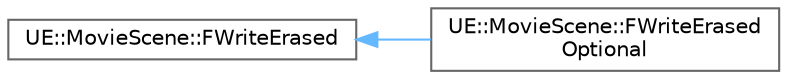 digraph "Graphical Class Hierarchy"
{
 // INTERACTIVE_SVG=YES
 // LATEX_PDF_SIZE
  bgcolor="transparent";
  edge [fontname=Helvetica,fontsize=10,labelfontname=Helvetica,labelfontsize=10];
  node [fontname=Helvetica,fontsize=10,shape=box,height=0.2,width=0.4];
  rankdir="LR";
  Node0 [id="Node000000",label="UE::MovieScene::FWriteErased",height=0.2,width=0.4,color="grey40", fillcolor="white", style="filled",URL="$de/d66/structUE_1_1MovieScene_1_1FWriteErased.html",tooltip=" "];
  Node0 -> Node1 [id="edge9578_Node000000_Node000001",dir="back",color="steelblue1",style="solid",tooltip=" "];
  Node1 [id="Node000001",label="UE::MovieScene::FWriteErased\lOptional",height=0.2,width=0.4,color="grey40", fillcolor="white", style="filled",URL="$db/d17/structUE_1_1MovieScene_1_1FWriteErasedOptional.html",tooltip=" "];
}
